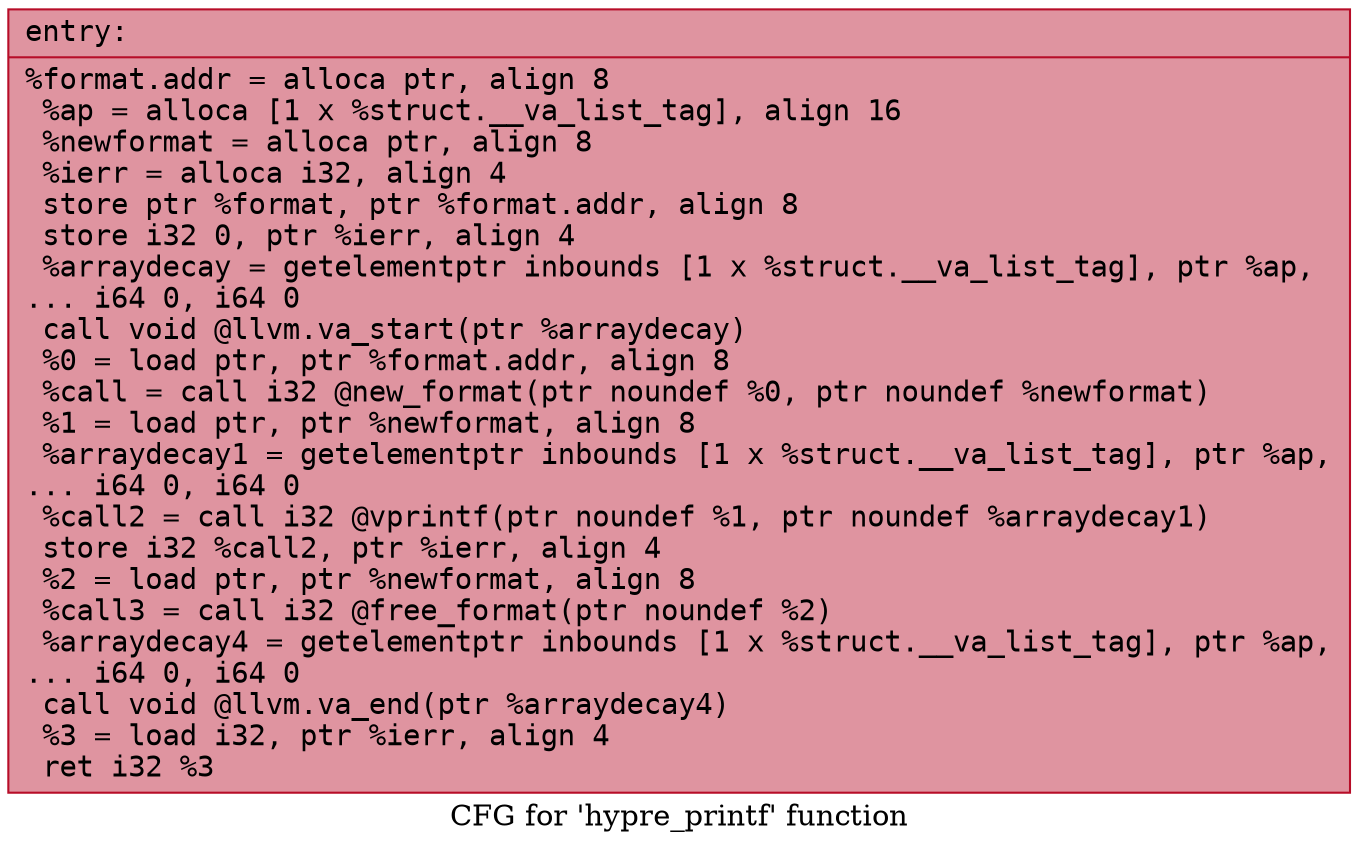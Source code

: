 digraph "CFG for 'hypre_printf' function" {
	label="CFG for 'hypre_printf' function";

	Node0x55a8c32d5970 [shape=record,color="#b70d28ff", style=filled, fillcolor="#b70d2870" fontname="Courier",label="{entry:\l|  %format.addr = alloca ptr, align 8\l  %ap = alloca [1 x %struct.__va_list_tag], align 16\l  %newformat = alloca ptr, align 8\l  %ierr = alloca i32, align 4\l  store ptr %format, ptr %format.addr, align 8\l  store i32 0, ptr %ierr, align 4\l  %arraydecay = getelementptr inbounds [1 x %struct.__va_list_tag], ptr %ap,\l... i64 0, i64 0\l  call void @llvm.va_start(ptr %arraydecay)\l  %0 = load ptr, ptr %format.addr, align 8\l  %call = call i32 @new_format(ptr noundef %0, ptr noundef %newformat)\l  %1 = load ptr, ptr %newformat, align 8\l  %arraydecay1 = getelementptr inbounds [1 x %struct.__va_list_tag], ptr %ap,\l... i64 0, i64 0\l  %call2 = call i32 @vprintf(ptr noundef %1, ptr noundef %arraydecay1)\l  store i32 %call2, ptr %ierr, align 4\l  %2 = load ptr, ptr %newformat, align 8\l  %call3 = call i32 @free_format(ptr noundef %2)\l  %arraydecay4 = getelementptr inbounds [1 x %struct.__va_list_tag], ptr %ap,\l... i64 0, i64 0\l  call void @llvm.va_end(ptr %arraydecay4)\l  %3 = load i32, ptr %ierr, align 4\l  ret i32 %3\l}"];
}
